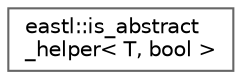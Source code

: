 digraph "类继承关系图"
{
 // LATEX_PDF_SIZE
  bgcolor="transparent";
  edge [fontname=Helvetica,fontsize=10,labelfontname=Helvetica,labelfontsize=10];
  node [fontname=Helvetica,fontsize=10,shape=box,height=0.2,width=0.4];
  rankdir="LR";
  Node0 [id="Node000000",label="eastl::is_abstract\l_helper\< T, bool \>",height=0.2,width=0.4,color="grey40", fillcolor="white", style="filled",URL="$classeastl_1_1is__abstract__helper.html",tooltip=" "];
}
